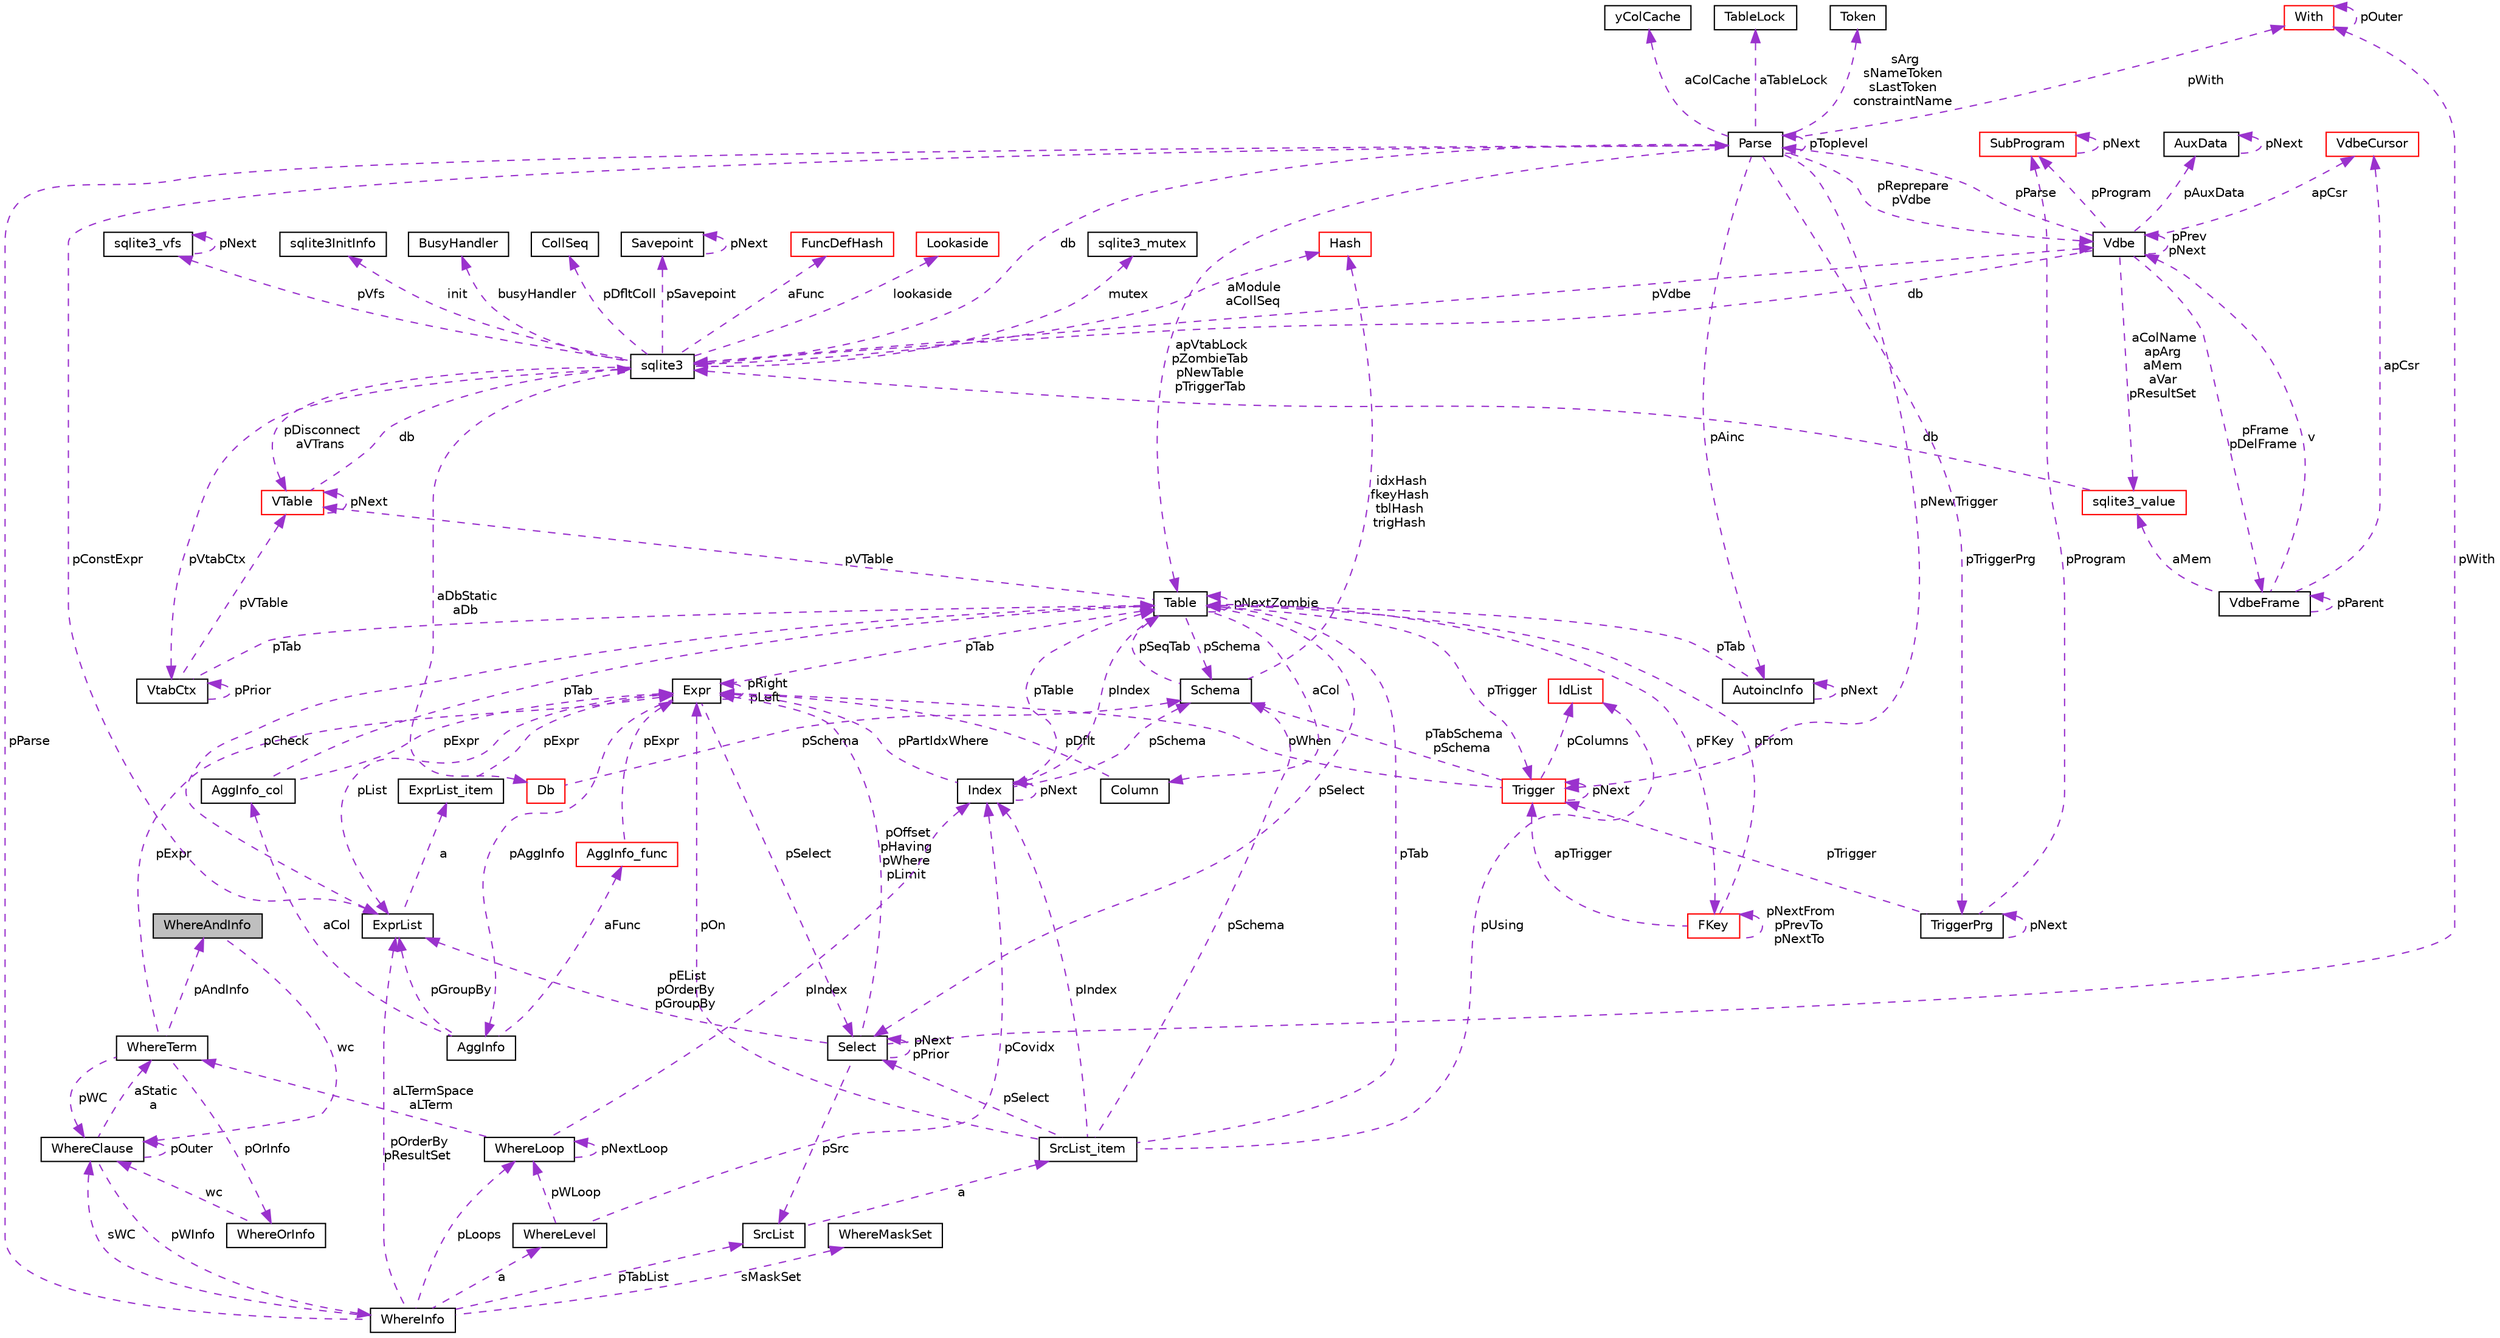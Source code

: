 digraph "WhereAndInfo"
{
  edge [fontname="Helvetica",fontsize="10",labelfontname="Helvetica",labelfontsize="10"];
  node [fontname="Helvetica",fontsize="10",shape=record];
  Node1 [label="WhereAndInfo",height=0.2,width=0.4,color="black", fillcolor="grey75", style="filled", fontcolor="black"];
  Node2 -> Node1 [dir="back",color="darkorchid3",fontsize="10",style="dashed",label=" wc" ];
  Node2 [label="WhereClause",height=0.2,width=0.4,color="black", fillcolor="white", style="filled",URL="$struct_where_clause.html"];
  Node3 -> Node2 [dir="back",color="darkorchid3",fontsize="10",style="dashed",label=" aStatic\na" ];
  Node3 [label="WhereTerm",height=0.2,width=0.4,color="black", fillcolor="white", style="filled",URL="$struct_where_term.html"];
  Node1 -> Node3 [dir="back",color="darkorchid3",fontsize="10",style="dashed",label=" pAndInfo" ];
  Node4 -> Node3 [dir="back",color="darkorchid3",fontsize="10",style="dashed",label=" pOrInfo" ];
  Node4 [label="WhereOrInfo",height=0.2,width=0.4,color="black", fillcolor="white", style="filled",URL="$struct_where_or_info.html"];
  Node2 -> Node4 [dir="back",color="darkorchid3",fontsize="10",style="dashed",label=" wc" ];
  Node5 -> Node3 [dir="back",color="darkorchid3",fontsize="10",style="dashed",label=" pExpr" ];
  Node5 [label="Expr",height=0.2,width=0.4,color="black", fillcolor="white", style="filled",URL="$struct_expr.html"];
  Node6 -> Node5 [dir="back",color="darkorchid3",fontsize="10",style="dashed",label=" pAggInfo" ];
  Node6 [label="AggInfo",height=0.2,width=0.4,color="black", fillcolor="white", style="filled",URL="$struct_agg_info.html"];
  Node7 -> Node6 [dir="back",color="darkorchid3",fontsize="10",style="dashed",label=" aCol" ];
  Node7 [label="AggInfo_col",height=0.2,width=0.4,color="black", fillcolor="white", style="filled",URL="$struct_agg_info_1_1_agg_info__col.html"];
  Node5 -> Node7 [dir="back",color="darkorchid3",fontsize="10",style="dashed",label=" pExpr" ];
  Node8 -> Node7 [dir="back",color="darkorchid3",fontsize="10",style="dashed",label=" pTab" ];
  Node8 [label="Table",height=0.2,width=0.4,color="black", fillcolor="white", style="filled",URL="$struct_table.html"];
  Node9 -> Node8 [dir="back",color="darkorchid3",fontsize="10",style="dashed",label=" pSchema" ];
  Node9 [label="Schema",height=0.2,width=0.4,color="black", fillcolor="white", style="filled",URL="$struct_schema.html"];
  Node8 -> Node9 [dir="back",color="darkorchid3",fontsize="10",style="dashed",label=" pSeqTab" ];
  Node10 -> Node9 [dir="back",color="darkorchid3",fontsize="10",style="dashed",label=" idxHash\nfkeyHash\ntblHash\ntrigHash" ];
  Node10 [label="Hash",height=0.2,width=0.4,color="red", fillcolor="white", style="filled",URL="$struct_hash.html"];
  Node11 -> Node8 [dir="back",color="darkorchid3",fontsize="10",style="dashed",label=" aCol" ];
  Node11 [label="Column",height=0.2,width=0.4,color="black", fillcolor="white", style="filled",URL="$struct_column.html"];
  Node5 -> Node11 [dir="back",color="darkorchid3",fontsize="10",style="dashed",label=" pDflt" ];
  Node12 -> Node8 [dir="back",color="darkorchid3",fontsize="10",style="dashed",label=" pFKey" ];
  Node12 [label="FKey",height=0.2,width=0.4,color="red", fillcolor="white", style="filled",URL="$struct_f_key.html"];
  Node12 -> Node12 [dir="back",color="darkorchid3",fontsize="10",style="dashed",label=" pNextFrom\npPrevTo\npNextTo" ];
  Node8 -> Node12 [dir="back",color="darkorchid3",fontsize="10",style="dashed",label=" pFrom" ];
  Node13 -> Node12 [dir="back",color="darkorchid3",fontsize="10",style="dashed",label=" apTrigger" ];
  Node13 [label="Trigger",height=0.2,width=0.4,color="red", fillcolor="white", style="filled",URL="$struct_trigger.html"];
  Node9 -> Node13 [dir="back",color="darkorchid3",fontsize="10",style="dashed",label=" pTabSchema\npSchema" ];
  Node5 -> Node13 [dir="back",color="darkorchid3",fontsize="10",style="dashed",label=" pWhen" ];
  Node14 -> Node13 [dir="back",color="darkorchid3",fontsize="10",style="dashed",label=" pColumns" ];
  Node14 [label="IdList",height=0.2,width=0.4,color="red", fillcolor="white", style="filled",URL="$struct_id_list.html"];
  Node13 -> Node13 [dir="back",color="darkorchid3",fontsize="10",style="dashed",label=" pNext" ];
  Node15 -> Node8 [dir="back",color="darkorchid3",fontsize="10",style="dashed",label=" pVTable" ];
  Node15 [label="VTable",height=0.2,width=0.4,color="red", fillcolor="white", style="filled",URL="$struct_v_table.html"];
  Node16 -> Node15 [dir="back",color="darkorchid3",fontsize="10",style="dashed",label=" db" ];
  Node16 [label="sqlite3",height=0.2,width=0.4,color="black", fillcolor="white", style="filled",URL="$structsqlite3.html"];
  Node17 -> Node16 [dir="back",color="darkorchid3",fontsize="10",style="dashed",label=" pVdbe" ];
  Node17 [label="Vdbe",height=0.2,width=0.4,color="black", fillcolor="white", style="filled",URL="$struct_vdbe.html"];
  Node17 -> Node17 [dir="back",color="darkorchid3",fontsize="10",style="dashed",label=" pPrev\npNext" ];
  Node18 -> Node17 [dir="back",color="darkorchid3",fontsize="10",style="dashed",label=" aColName\napArg\naMem\naVar\npResultSet" ];
  Node18 [label="sqlite3_value",height=0.2,width=0.4,color="red", fillcolor="white", style="filled",URL="$struct_mem.html"];
  Node16 -> Node18 [dir="back",color="darkorchid3",fontsize="10",style="dashed",label=" db" ];
  Node16 -> Node17 [dir="back",color="darkorchid3",fontsize="10",style="dashed",label=" db" ];
  Node19 -> Node17 [dir="back",color="darkorchid3",fontsize="10",style="dashed",label=" pFrame\npDelFrame" ];
  Node19 [label="VdbeFrame",height=0.2,width=0.4,color="black", fillcolor="white", style="filled",URL="$struct_vdbe_frame.html"];
  Node18 -> Node19 [dir="back",color="darkorchid3",fontsize="10",style="dashed",label=" aMem" ];
  Node17 -> Node19 [dir="back",color="darkorchid3",fontsize="10",style="dashed",label=" v" ];
  Node19 -> Node19 [dir="back",color="darkorchid3",fontsize="10",style="dashed",label=" pParent" ];
  Node20 -> Node19 [dir="back",color="darkorchid3",fontsize="10",style="dashed",label=" apCsr" ];
  Node20 [label="VdbeCursor",height=0.2,width=0.4,color="red", fillcolor="white", style="filled",URL="$struct_vdbe_cursor.html"];
  Node21 -> Node17 [dir="back",color="darkorchid3",fontsize="10",style="dashed",label=" pAuxData" ];
  Node21 [label="AuxData",height=0.2,width=0.4,color="black", fillcolor="white", style="filled",URL="$struct_aux_data.html"];
  Node21 -> Node21 [dir="back",color="darkorchid3",fontsize="10",style="dashed",label=" pNext" ];
  Node22 -> Node17 [dir="back",color="darkorchid3",fontsize="10",style="dashed",label=" pProgram" ];
  Node22 [label="SubProgram",height=0.2,width=0.4,color="red", fillcolor="white", style="filled",URL="$struct_sub_program.html"];
  Node22 -> Node22 [dir="back",color="darkorchid3",fontsize="10",style="dashed",label=" pNext" ];
  Node20 -> Node17 [dir="back",color="darkorchid3",fontsize="10",style="dashed",label=" apCsr" ];
  Node23 -> Node17 [dir="back",color="darkorchid3",fontsize="10",style="dashed",label=" pParse" ];
  Node23 [label="Parse",height=0.2,width=0.4,color="black", fillcolor="white", style="filled",URL="$struct_parse.html"];
  Node17 -> Node23 [dir="back",color="darkorchid3",fontsize="10",style="dashed",label=" pReprepare\npVdbe" ];
  Node16 -> Node23 [dir="back",color="darkorchid3",fontsize="10",style="dashed",label=" db" ];
  Node24 -> Node23 [dir="back",color="darkorchid3",fontsize="10",style="dashed",label=" aTableLock" ];
  Node24 [label="TableLock",height=0.2,width=0.4,color="black", fillcolor="white", style="filled",URL="$struct_table_lock.html"];
  Node25 -> Node23 [dir="back",color="darkorchid3",fontsize="10",style="dashed",label=" sArg\nsNameToken\nsLastToken\nconstraintName" ];
  Node25 [label="Token",height=0.2,width=0.4,color="black", fillcolor="white", style="filled",URL="$struct_token.html"];
  Node26 -> Node23 [dir="back",color="darkorchid3",fontsize="10",style="dashed",label=" pWith" ];
  Node26 [label="With",height=0.2,width=0.4,color="red", fillcolor="white", style="filled",URL="$struct_with.html"];
  Node26 -> Node26 [dir="back",color="darkorchid3",fontsize="10",style="dashed",label=" pOuter" ];
  Node27 -> Node23 [dir="back",color="darkorchid3",fontsize="10",style="dashed",label=" aColCache" ];
  Node27 [label="yColCache",height=0.2,width=0.4,color="black", fillcolor="white", style="filled",URL="$struct_parse_1_1y_col_cache.html"];
  Node8 -> Node23 [dir="back",color="darkorchid3",fontsize="10",style="dashed",label=" apVtabLock\npZombieTab\npNewTable\npTriggerTab" ];
  Node13 -> Node23 [dir="back",color="darkorchid3",fontsize="10",style="dashed",label=" pNewTrigger" ];
  Node28 -> Node23 [dir="back",color="darkorchid3",fontsize="10",style="dashed",label=" pTriggerPrg" ];
  Node28 [label="TriggerPrg",height=0.2,width=0.4,color="black", fillcolor="white", style="filled",URL="$struct_trigger_prg.html"];
  Node22 -> Node28 [dir="back",color="darkorchid3",fontsize="10",style="dashed",label=" pProgram" ];
  Node13 -> Node28 [dir="back",color="darkorchid3",fontsize="10",style="dashed",label=" pTrigger" ];
  Node28 -> Node28 [dir="back",color="darkorchid3",fontsize="10",style="dashed",label=" pNext" ];
  Node29 -> Node23 [dir="back",color="darkorchid3",fontsize="10",style="dashed",label=" pAinc" ];
  Node29 [label="AutoincInfo",height=0.2,width=0.4,color="black", fillcolor="white", style="filled",URL="$struct_autoinc_info.html"];
  Node8 -> Node29 [dir="back",color="darkorchid3",fontsize="10",style="dashed",label=" pTab" ];
  Node29 -> Node29 [dir="back",color="darkorchid3",fontsize="10",style="dashed",label=" pNext" ];
  Node30 -> Node23 [dir="back",color="darkorchid3",fontsize="10",style="dashed",label=" pConstExpr" ];
  Node30 [label="ExprList",height=0.2,width=0.4,color="black", fillcolor="white", style="filled",URL="$struct_expr_list.html"];
  Node31 -> Node30 [dir="back",color="darkorchid3",fontsize="10",style="dashed",label=" a" ];
  Node31 [label="ExprList_item",height=0.2,width=0.4,color="black", fillcolor="white", style="filled",URL="$struct_expr_list_1_1_expr_list__item.html"];
  Node5 -> Node31 [dir="back",color="darkorchid3",fontsize="10",style="dashed",label=" pExpr" ];
  Node23 -> Node23 [dir="back",color="darkorchid3",fontsize="10",style="dashed",label=" pToplevel" ];
  Node32 -> Node16 [dir="back",color="darkorchid3",fontsize="10",style="dashed",label=" pSavepoint" ];
  Node32 [label="Savepoint",height=0.2,width=0.4,color="black", fillcolor="white", style="filled",URL="$struct_savepoint.html"];
  Node32 -> Node32 [dir="back",color="darkorchid3",fontsize="10",style="dashed",label=" pNext" ];
  Node33 -> Node16 [dir="back",color="darkorchid3",fontsize="10",style="dashed",label=" aFunc" ];
  Node33 [label="FuncDefHash",height=0.2,width=0.4,color="red", fillcolor="white", style="filled",URL="$struct_func_def_hash.html"];
  Node34 -> Node16 [dir="back",color="darkorchid3",fontsize="10",style="dashed",label=" lookaside" ];
  Node34 [label="Lookaside",height=0.2,width=0.4,color="red", fillcolor="white", style="filled",URL="$struct_lookaside.html"];
  Node35 -> Node16 [dir="back",color="darkorchid3",fontsize="10",style="dashed",label=" mutex" ];
  Node35 [label="sqlite3_mutex",height=0.2,width=0.4,color="black", fillcolor="white", style="filled",URL="$structsqlite3__mutex.html"];
  Node36 -> Node16 [dir="back",color="darkorchid3",fontsize="10",style="dashed",label=" pVfs" ];
  Node36 [label="sqlite3_vfs",height=0.2,width=0.4,color="black", fillcolor="white", style="filled",URL="$structsqlite3__vfs.html"];
  Node36 -> Node36 [dir="back",color="darkorchid3",fontsize="10",style="dashed",label=" pNext" ];
  Node37 -> Node16 [dir="back",color="darkorchid3",fontsize="10",style="dashed",label=" init" ];
  Node37 [label="sqlite3InitInfo",height=0.2,width=0.4,color="black", fillcolor="white", style="filled",URL="$structsqlite3_1_1sqlite3_init_info.html"];
  Node38 -> Node16 [dir="back",color="darkorchid3",fontsize="10",style="dashed",label=" busyHandler" ];
  Node38 [label="BusyHandler",height=0.2,width=0.4,color="black", fillcolor="white", style="filled",URL="$struct_busy_handler.html"];
  Node39 -> Node16 [dir="back",color="darkorchid3",fontsize="10",style="dashed",label=" pVtabCtx" ];
  Node39 [label="VtabCtx",height=0.2,width=0.4,color="black", fillcolor="white", style="filled",URL="$struct_vtab_ctx.html"];
  Node39 -> Node39 [dir="back",color="darkorchid3",fontsize="10",style="dashed",label=" pPrior" ];
  Node15 -> Node39 [dir="back",color="darkorchid3",fontsize="10",style="dashed",label=" pVTable" ];
  Node8 -> Node39 [dir="back",color="darkorchid3",fontsize="10",style="dashed",label=" pTab" ];
  Node40 -> Node16 [dir="back",color="darkorchid3",fontsize="10",style="dashed",label=" pDfltColl" ];
  Node40 [label="CollSeq",height=0.2,width=0.4,color="black", fillcolor="white", style="filled",URL="$struct_coll_seq.html"];
  Node15 -> Node16 [dir="back",color="darkorchid3",fontsize="10",style="dashed",label=" pDisconnect\naVTrans" ];
  Node41 -> Node16 [dir="back",color="darkorchid3",fontsize="10",style="dashed",label=" aDbStatic\naDb" ];
  Node41 [label="Db",height=0.2,width=0.4,color="red", fillcolor="white", style="filled",URL="$struct_db.html"];
  Node9 -> Node41 [dir="back",color="darkorchid3",fontsize="10",style="dashed",label=" pSchema" ];
  Node10 -> Node16 [dir="back",color="darkorchid3",fontsize="10",style="dashed",label=" aModule\naCollSeq" ];
  Node15 -> Node15 [dir="back",color="darkorchid3",fontsize="10",style="dashed",label=" pNext" ];
  Node8 -> Node8 [dir="back",color="darkorchid3",fontsize="10",style="dashed",label=" pNextZombie" ];
  Node13 -> Node8 [dir="back",color="darkorchid3",fontsize="10",style="dashed",label=" pTrigger" ];
  Node42 -> Node8 [dir="back",color="darkorchid3",fontsize="10",style="dashed",label=" pSelect" ];
  Node42 [label="Select",height=0.2,width=0.4,color="black", fillcolor="white", style="filled",URL="$struct_select.html"];
  Node5 -> Node42 [dir="back",color="darkorchid3",fontsize="10",style="dashed",label=" pOffset\npHaving\npWhere\npLimit" ];
  Node26 -> Node42 [dir="back",color="darkorchid3",fontsize="10",style="dashed",label=" pWith" ];
  Node42 -> Node42 [dir="back",color="darkorchid3",fontsize="10",style="dashed",label=" pNext\npPrior" ];
  Node43 -> Node42 [dir="back",color="darkorchid3",fontsize="10",style="dashed",label=" pSrc" ];
  Node43 [label="SrcList",height=0.2,width=0.4,color="black", fillcolor="white", style="filled",URL="$struct_src_list.html"];
  Node44 -> Node43 [dir="back",color="darkorchid3",fontsize="10",style="dashed",label=" a" ];
  Node44 [label="SrcList_item",height=0.2,width=0.4,color="black", fillcolor="white", style="filled",URL="$struct_src_list_1_1_src_list__item.html"];
  Node9 -> Node44 [dir="back",color="darkorchid3",fontsize="10",style="dashed",label=" pSchema" ];
  Node5 -> Node44 [dir="back",color="darkorchid3",fontsize="10",style="dashed",label=" pOn" ];
  Node14 -> Node44 [dir="back",color="darkorchid3",fontsize="10",style="dashed",label=" pUsing" ];
  Node8 -> Node44 [dir="back",color="darkorchid3",fontsize="10",style="dashed",label=" pTab" ];
  Node42 -> Node44 [dir="back",color="darkorchid3",fontsize="10",style="dashed",label=" pSelect" ];
  Node45 -> Node44 [dir="back",color="darkorchid3",fontsize="10",style="dashed",label=" pIndex" ];
  Node45 [label="Index",height=0.2,width=0.4,color="black", fillcolor="white", style="filled",URL="$struct_index.html"];
  Node9 -> Node45 [dir="back",color="darkorchid3",fontsize="10",style="dashed",label=" pSchema" ];
  Node5 -> Node45 [dir="back",color="darkorchid3",fontsize="10",style="dashed",label=" pPartIdxWhere" ];
  Node8 -> Node45 [dir="back",color="darkorchid3",fontsize="10",style="dashed",label=" pTable" ];
  Node45 -> Node45 [dir="back",color="darkorchid3",fontsize="10",style="dashed",label=" pNext" ];
  Node30 -> Node42 [dir="back",color="darkorchid3",fontsize="10",style="dashed",label=" pEList\npOrderBy\npGroupBy" ];
  Node30 -> Node8 [dir="back",color="darkorchid3",fontsize="10",style="dashed",label=" pCheck" ];
  Node45 -> Node8 [dir="back",color="darkorchid3",fontsize="10",style="dashed",label=" pIndex" ];
  Node46 -> Node6 [dir="back",color="darkorchid3",fontsize="10",style="dashed",label=" aFunc" ];
  Node46 [label="AggInfo_func",height=0.2,width=0.4,color="red", fillcolor="white", style="filled",URL="$struct_agg_info_1_1_agg_info__func.html"];
  Node5 -> Node46 [dir="back",color="darkorchid3",fontsize="10",style="dashed",label=" pExpr" ];
  Node30 -> Node6 [dir="back",color="darkorchid3",fontsize="10",style="dashed",label=" pGroupBy" ];
  Node5 -> Node5 [dir="back",color="darkorchid3",fontsize="10",style="dashed",label=" pRight\npLeft" ];
  Node8 -> Node5 [dir="back",color="darkorchid3",fontsize="10",style="dashed",label=" pTab" ];
  Node42 -> Node5 [dir="back",color="darkorchid3",fontsize="10",style="dashed",label=" pSelect" ];
  Node30 -> Node5 [dir="back",color="darkorchid3",fontsize="10",style="dashed",label=" pList" ];
  Node2 -> Node3 [dir="back",color="darkorchid3",fontsize="10",style="dashed",label=" pWC" ];
  Node47 -> Node2 [dir="back",color="darkorchid3",fontsize="10",style="dashed",label=" pWInfo" ];
  Node47 [label="WhereInfo",height=0.2,width=0.4,color="black", fillcolor="white", style="filled",URL="$struct_where_info.html"];
  Node48 -> Node47 [dir="back",color="darkorchid3",fontsize="10",style="dashed",label=" pLoops" ];
  Node48 [label="WhereLoop",height=0.2,width=0.4,color="black", fillcolor="white", style="filled",URL="$struct_where_loop.html"];
  Node48 -> Node48 [dir="back",color="darkorchid3",fontsize="10",style="dashed",label=" pNextLoop" ];
  Node3 -> Node48 [dir="back",color="darkorchid3",fontsize="10",style="dashed",label=" aLTermSpace\naLTerm" ];
  Node45 -> Node48 [dir="back",color="darkorchid3",fontsize="10",style="dashed",label=" pIndex" ];
  Node2 -> Node47 [dir="back",color="darkorchid3",fontsize="10",style="dashed",label=" sWC" ];
  Node49 -> Node47 [dir="back",color="darkorchid3",fontsize="10",style="dashed",label=" a" ];
  Node49 [label="WhereLevel",height=0.2,width=0.4,color="black", fillcolor="white", style="filled",URL="$struct_where_level.html"];
  Node48 -> Node49 [dir="back",color="darkorchid3",fontsize="10",style="dashed",label=" pWLoop" ];
  Node45 -> Node49 [dir="back",color="darkorchid3",fontsize="10",style="dashed",label=" pCovidx" ];
  Node50 -> Node47 [dir="back",color="darkorchid3",fontsize="10",style="dashed",label=" sMaskSet" ];
  Node50 [label="WhereMaskSet",height=0.2,width=0.4,color="black", fillcolor="white", style="filled",URL="$struct_where_mask_set.html"];
  Node43 -> Node47 [dir="back",color="darkorchid3",fontsize="10",style="dashed",label=" pTabList" ];
  Node30 -> Node47 [dir="back",color="darkorchid3",fontsize="10",style="dashed",label=" pOrderBy\npResultSet" ];
  Node23 -> Node47 [dir="back",color="darkorchid3",fontsize="10",style="dashed",label=" pParse" ];
  Node2 -> Node2 [dir="back",color="darkorchid3",fontsize="10",style="dashed",label=" pOuter" ];
}
